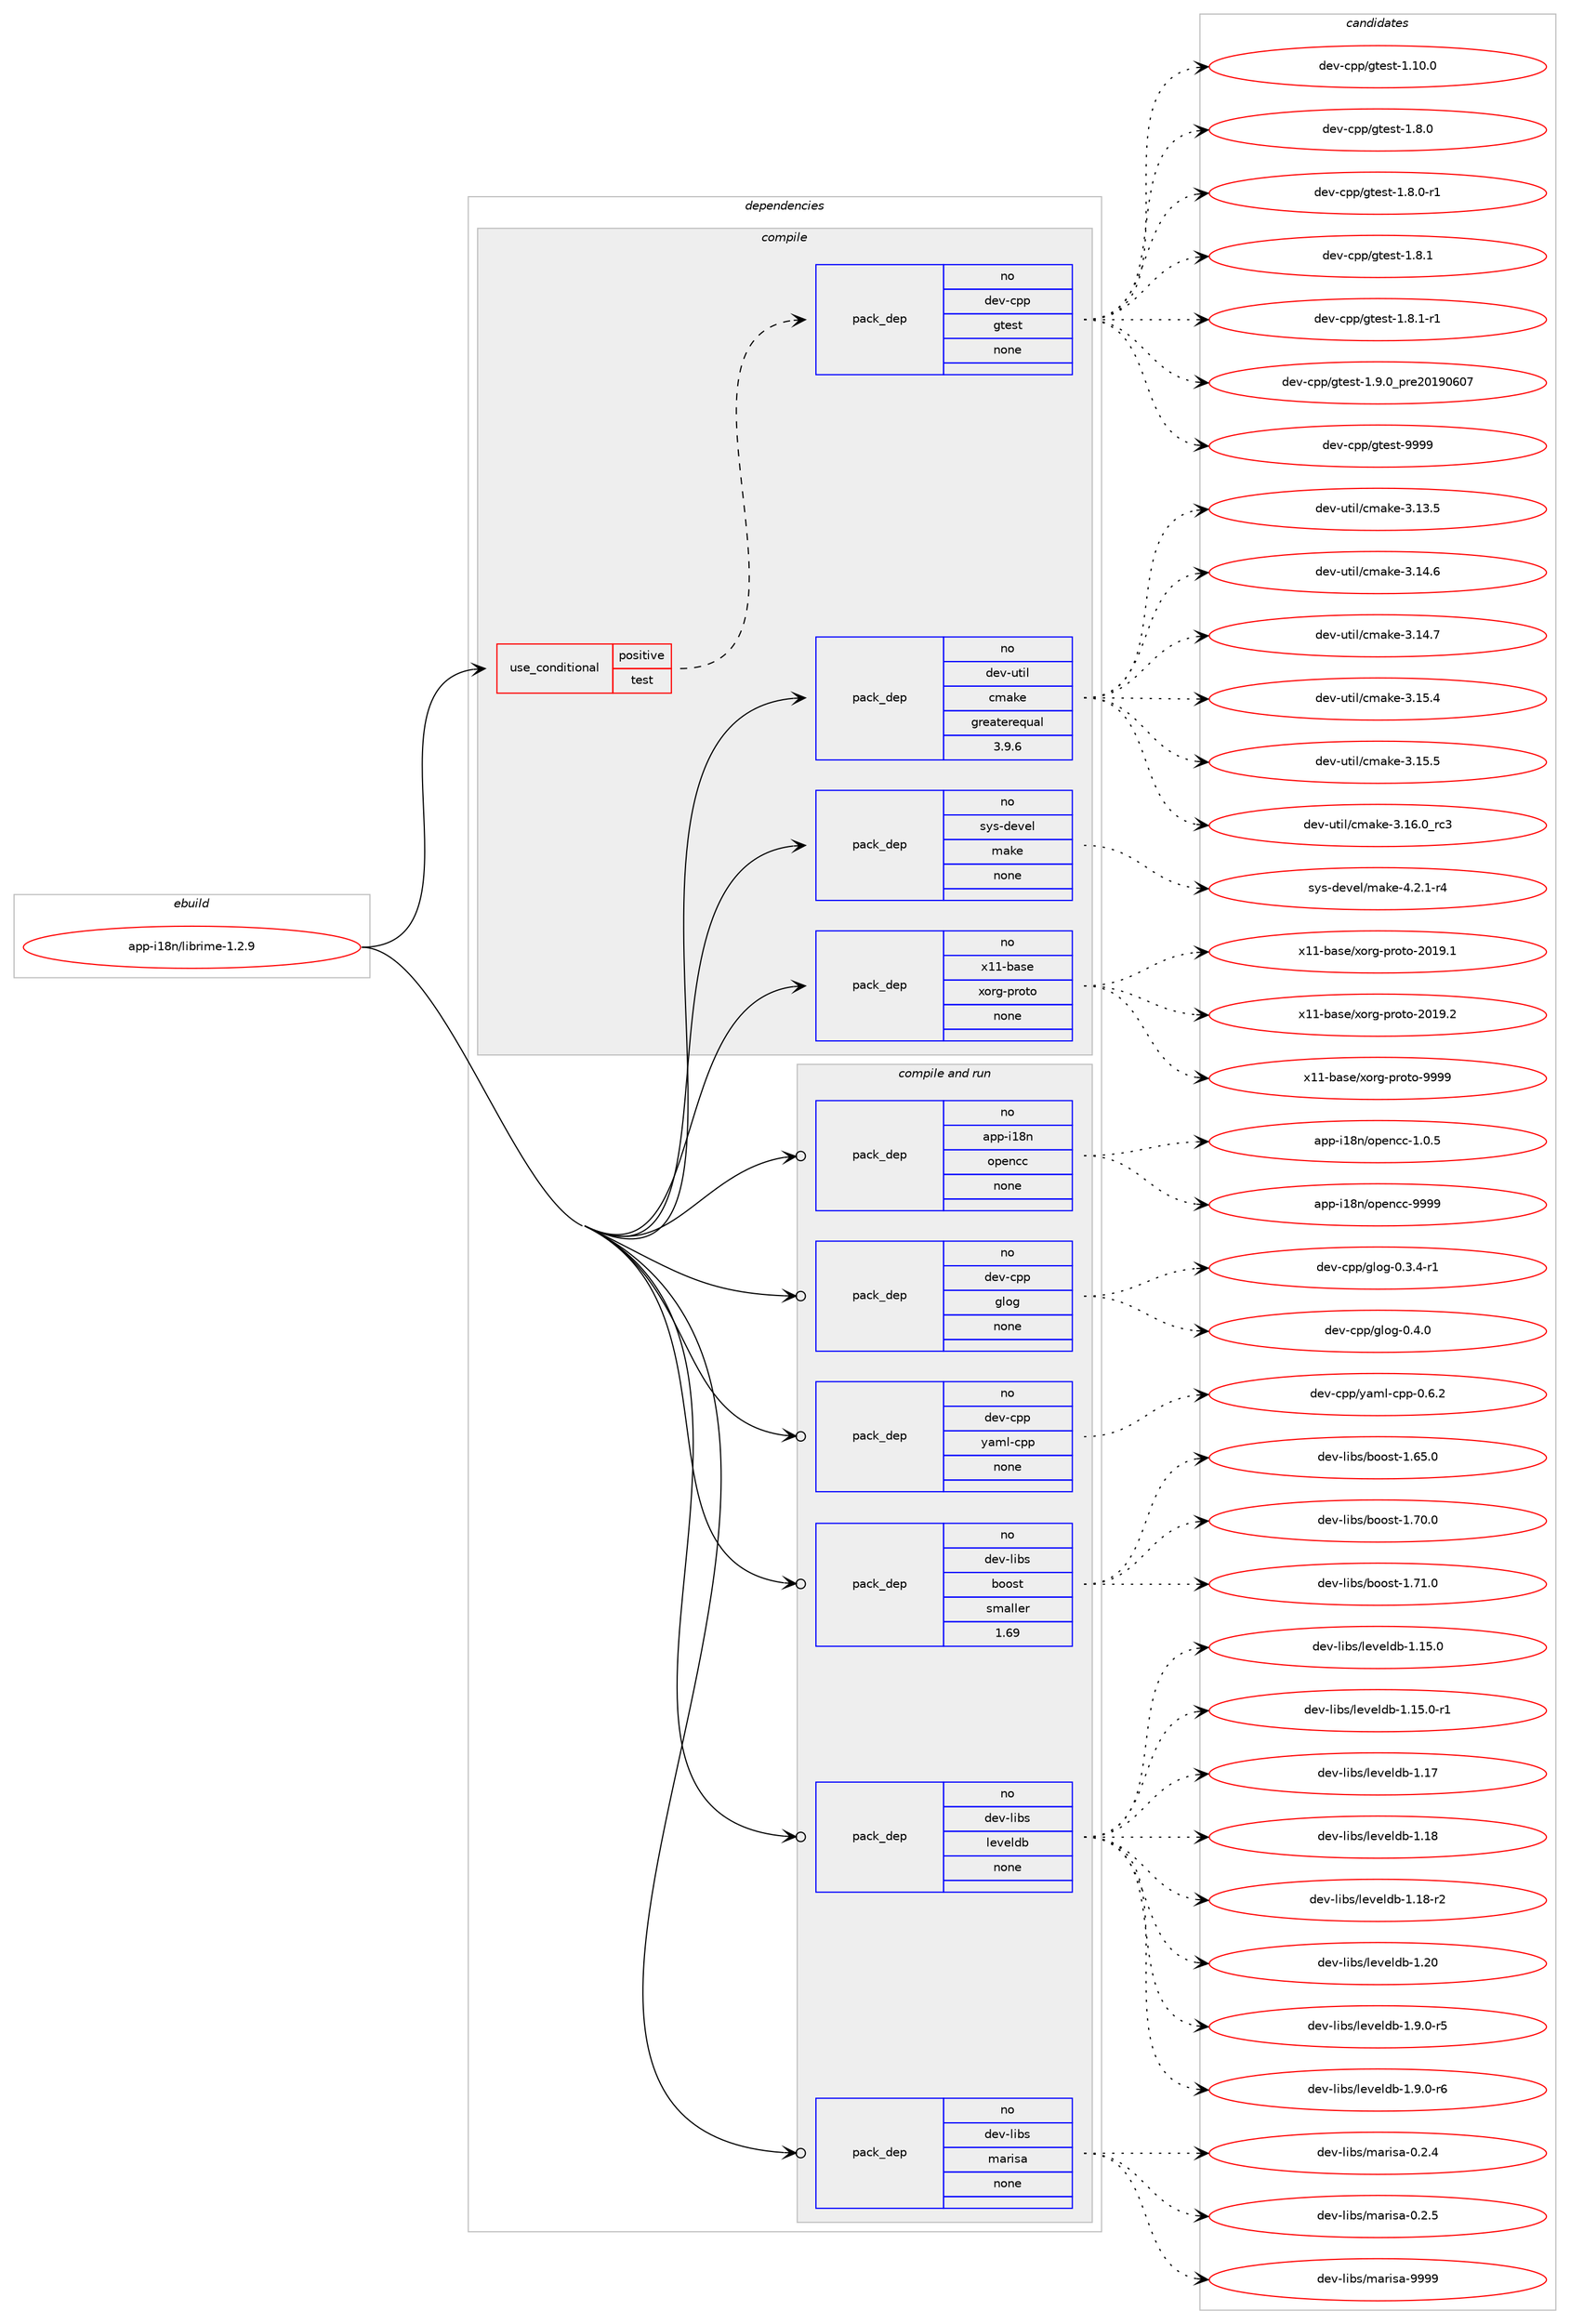 digraph prolog {

# *************
# Graph options
# *************

newrank=true;
concentrate=true;
compound=true;
graph [rankdir=LR,fontname=Helvetica,fontsize=10,ranksep=1.5];#, ranksep=2.5, nodesep=0.2];
edge  [arrowhead=vee];
node  [fontname=Helvetica,fontsize=10];

# **********
# The ebuild
# **********

subgraph cluster_leftcol {
color=gray;
rank=same;
label=<<i>ebuild</i>>;
id [label="app-i18n/librime-1.2.9", color=red, width=4, href="../app-i18n/librime-1.2.9.svg"];
}

# ****************
# The dependencies
# ****************

subgraph cluster_midcol {
color=gray;
label=<<i>dependencies</i>>;
subgraph cluster_compile {
fillcolor="#eeeeee";
style=filled;
label=<<i>compile</i>>;
subgraph cond118396 {
dependency495310 [label=<<TABLE BORDER="0" CELLBORDER="1" CELLSPACING="0" CELLPADDING="4"><TR><TD ROWSPAN="3" CELLPADDING="10">use_conditional</TD></TR><TR><TD>positive</TD></TR><TR><TD>test</TD></TR></TABLE>>, shape=none, color=red];
subgraph pack367992 {
dependency495311 [label=<<TABLE BORDER="0" CELLBORDER="1" CELLSPACING="0" CELLPADDING="4" WIDTH="220"><TR><TD ROWSPAN="6" CELLPADDING="30">pack_dep</TD></TR><TR><TD WIDTH="110">no</TD></TR><TR><TD>dev-cpp</TD></TR><TR><TD>gtest</TD></TR><TR><TD>none</TD></TR><TR><TD></TD></TR></TABLE>>, shape=none, color=blue];
}
dependency495310:e -> dependency495311:w [weight=20,style="dashed",arrowhead="vee"];
}
id:e -> dependency495310:w [weight=20,style="solid",arrowhead="vee"];
subgraph pack367993 {
dependency495312 [label=<<TABLE BORDER="0" CELLBORDER="1" CELLSPACING="0" CELLPADDING="4" WIDTH="220"><TR><TD ROWSPAN="6" CELLPADDING="30">pack_dep</TD></TR><TR><TD WIDTH="110">no</TD></TR><TR><TD>dev-util</TD></TR><TR><TD>cmake</TD></TR><TR><TD>greaterequal</TD></TR><TR><TD>3.9.6</TD></TR></TABLE>>, shape=none, color=blue];
}
id:e -> dependency495312:w [weight=20,style="solid",arrowhead="vee"];
subgraph pack367994 {
dependency495313 [label=<<TABLE BORDER="0" CELLBORDER="1" CELLSPACING="0" CELLPADDING="4" WIDTH="220"><TR><TD ROWSPAN="6" CELLPADDING="30">pack_dep</TD></TR><TR><TD WIDTH="110">no</TD></TR><TR><TD>sys-devel</TD></TR><TR><TD>make</TD></TR><TR><TD>none</TD></TR><TR><TD></TD></TR></TABLE>>, shape=none, color=blue];
}
id:e -> dependency495313:w [weight=20,style="solid",arrowhead="vee"];
subgraph pack367995 {
dependency495314 [label=<<TABLE BORDER="0" CELLBORDER="1" CELLSPACING="0" CELLPADDING="4" WIDTH="220"><TR><TD ROWSPAN="6" CELLPADDING="30">pack_dep</TD></TR><TR><TD WIDTH="110">no</TD></TR><TR><TD>x11-base</TD></TR><TR><TD>xorg-proto</TD></TR><TR><TD>none</TD></TR><TR><TD></TD></TR></TABLE>>, shape=none, color=blue];
}
id:e -> dependency495314:w [weight=20,style="solid",arrowhead="vee"];
}
subgraph cluster_compileandrun {
fillcolor="#eeeeee";
style=filled;
label=<<i>compile and run</i>>;
subgraph pack367996 {
dependency495315 [label=<<TABLE BORDER="0" CELLBORDER="1" CELLSPACING="0" CELLPADDING="4" WIDTH="220"><TR><TD ROWSPAN="6" CELLPADDING="30">pack_dep</TD></TR><TR><TD WIDTH="110">no</TD></TR><TR><TD>app-i18n</TD></TR><TR><TD>opencc</TD></TR><TR><TD>none</TD></TR><TR><TD></TD></TR></TABLE>>, shape=none, color=blue];
}
id:e -> dependency495315:w [weight=20,style="solid",arrowhead="odotvee"];
subgraph pack367997 {
dependency495316 [label=<<TABLE BORDER="0" CELLBORDER="1" CELLSPACING="0" CELLPADDING="4" WIDTH="220"><TR><TD ROWSPAN="6" CELLPADDING="30">pack_dep</TD></TR><TR><TD WIDTH="110">no</TD></TR><TR><TD>dev-cpp</TD></TR><TR><TD>glog</TD></TR><TR><TD>none</TD></TR><TR><TD></TD></TR></TABLE>>, shape=none, color=blue];
}
id:e -> dependency495316:w [weight=20,style="solid",arrowhead="odotvee"];
subgraph pack367998 {
dependency495317 [label=<<TABLE BORDER="0" CELLBORDER="1" CELLSPACING="0" CELLPADDING="4" WIDTH="220"><TR><TD ROWSPAN="6" CELLPADDING="30">pack_dep</TD></TR><TR><TD WIDTH="110">no</TD></TR><TR><TD>dev-cpp</TD></TR><TR><TD>yaml-cpp</TD></TR><TR><TD>none</TD></TR><TR><TD></TD></TR></TABLE>>, shape=none, color=blue];
}
id:e -> dependency495317:w [weight=20,style="solid",arrowhead="odotvee"];
subgraph pack367999 {
dependency495318 [label=<<TABLE BORDER="0" CELLBORDER="1" CELLSPACING="0" CELLPADDING="4" WIDTH="220"><TR><TD ROWSPAN="6" CELLPADDING="30">pack_dep</TD></TR><TR><TD WIDTH="110">no</TD></TR><TR><TD>dev-libs</TD></TR><TR><TD>boost</TD></TR><TR><TD>smaller</TD></TR><TR><TD>1.69</TD></TR></TABLE>>, shape=none, color=blue];
}
id:e -> dependency495318:w [weight=20,style="solid",arrowhead="odotvee"];
subgraph pack368000 {
dependency495319 [label=<<TABLE BORDER="0" CELLBORDER="1" CELLSPACING="0" CELLPADDING="4" WIDTH="220"><TR><TD ROWSPAN="6" CELLPADDING="30">pack_dep</TD></TR><TR><TD WIDTH="110">no</TD></TR><TR><TD>dev-libs</TD></TR><TR><TD>leveldb</TD></TR><TR><TD>none</TD></TR><TR><TD></TD></TR></TABLE>>, shape=none, color=blue];
}
id:e -> dependency495319:w [weight=20,style="solid",arrowhead="odotvee"];
subgraph pack368001 {
dependency495320 [label=<<TABLE BORDER="0" CELLBORDER="1" CELLSPACING="0" CELLPADDING="4" WIDTH="220"><TR><TD ROWSPAN="6" CELLPADDING="30">pack_dep</TD></TR><TR><TD WIDTH="110">no</TD></TR><TR><TD>dev-libs</TD></TR><TR><TD>marisa</TD></TR><TR><TD>none</TD></TR><TR><TD></TD></TR></TABLE>>, shape=none, color=blue];
}
id:e -> dependency495320:w [weight=20,style="solid",arrowhead="odotvee"];
}
subgraph cluster_run {
fillcolor="#eeeeee";
style=filled;
label=<<i>run</i>>;
}
}

# **************
# The candidates
# **************

subgraph cluster_choices {
rank=same;
color=gray;
label=<<i>candidates</i>>;

subgraph choice367992 {
color=black;
nodesep=1;
choice10010111845991121124710311610111511645494649484648 [label="dev-cpp/gtest-1.10.0", color=red, width=4,href="../dev-cpp/gtest-1.10.0.svg"];
choice100101118459911211247103116101115116454946564648 [label="dev-cpp/gtest-1.8.0", color=red, width=4,href="../dev-cpp/gtest-1.8.0.svg"];
choice1001011184599112112471031161011151164549465646484511449 [label="dev-cpp/gtest-1.8.0-r1", color=red, width=4,href="../dev-cpp/gtest-1.8.0-r1.svg"];
choice100101118459911211247103116101115116454946564649 [label="dev-cpp/gtest-1.8.1", color=red, width=4,href="../dev-cpp/gtest-1.8.1.svg"];
choice1001011184599112112471031161011151164549465646494511449 [label="dev-cpp/gtest-1.8.1-r1", color=red, width=4,href="../dev-cpp/gtest-1.8.1-r1.svg"];
choice100101118459911211247103116101115116454946574648951121141015048495748544855 [label="dev-cpp/gtest-1.9.0_pre20190607", color=red, width=4,href="../dev-cpp/gtest-1.9.0_pre20190607.svg"];
choice1001011184599112112471031161011151164557575757 [label="dev-cpp/gtest-9999", color=red, width=4,href="../dev-cpp/gtest-9999.svg"];
dependency495311:e -> choice10010111845991121124710311610111511645494649484648:w [style=dotted,weight="100"];
dependency495311:e -> choice100101118459911211247103116101115116454946564648:w [style=dotted,weight="100"];
dependency495311:e -> choice1001011184599112112471031161011151164549465646484511449:w [style=dotted,weight="100"];
dependency495311:e -> choice100101118459911211247103116101115116454946564649:w [style=dotted,weight="100"];
dependency495311:e -> choice1001011184599112112471031161011151164549465646494511449:w [style=dotted,weight="100"];
dependency495311:e -> choice100101118459911211247103116101115116454946574648951121141015048495748544855:w [style=dotted,weight="100"];
dependency495311:e -> choice1001011184599112112471031161011151164557575757:w [style=dotted,weight="100"];
}
subgraph choice367993 {
color=black;
nodesep=1;
choice1001011184511711610510847991099710710145514649514653 [label="dev-util/cmake-3.13.5", color=red, width=4,href="../dev-util/cmake-3.13.5.svg"];
choice1001011184511711610510847991099710710145514649524654 [label="dev-util/cmake-3.14.6", color=red, width=4,href="../dev-util/cmake-3.14.6.svg"];
choice1001011184511711610510847991099710710145514649524655 [label="dev-util/cmake-3.14.7", color=red, width=4,href="../dev-util/cmake-3.14.7.svg"];
choice1001011184511711610510847991099710710145514649534652 [label="dev-util/cmake-3.15.4", color=red, width=4,href="../dev-util/cmake-3.15.4.svg"];
choice1001011184511711610510847991099710710145514649534653 [label="dev-util/cmake-3.15.5", color=red, width=4,href="../dev-util/cmake-3.15.5.svg"];
choice1001011184511711610510847991099710710145514649544648951149951 [label="dev-util/cmake-3.16.0_rc3", color=red, width=4,href="../dev-util/cmake-3.16.0_rc3.svg"];
dependency495312:e -> choice1001011184511711610510847991099710710145514649514653:w [style=dotted,weight="100"];
dependency495312:e -> choice1001011184511711610510847991099710710145514649524654:w [style=dotted,weight="100"];
dependency495312:e -> choice1001011184511711610510847991099710710145514649524655:w [style=dotted,weight="100"];
dependency495312:e -> choice1001011184511711610510847991099710710145514649534652:w [style=dotted,weight="100"];
dependency495312:e -> choice1001011184511711610510847991099710710145514649534653:w [style=dotted,weight="100"];
dependency495312:e -> choice1001011184511711610510847991099710710145514649544648951149951:w [style=dotted,weight="100"];
}
subgraph choice367994 {
color=black;
nodesep=1;
choice1151211154510010111810110847109971071014552465046494511452 [label="sys-devel/make-4.2.1-r4", color=red, width=4,href="../sys-devel/make-4.2.1-r4.svg"];
dependency495313:e -> choice1151211154510010111810110847109971071014552465046494511452:w [style=dotted,weight="100"];
}
subgraph choice367995 {
color=black;
nodesep=1;
choice1204949459897115101471201111141034511211411111611145504849574649 [label="x11-base/xorg-proto-2019.1", color=red, width=4,href="../x11-base/xorg-proto-2019.1.svg"];
choice1204949459897115101471201111141034511211411111611145504849574650 [label="x11-base/xorg-proto-2019.2", color=red, width=4,href="../x11-base/xorg-proto-2019.2.svg"];
choice120494945989711510147120111114103451121141111161114557575757 [label="x11-base/xorg-proto-9999", color=red, width=4,href="../x11-base/xorg-proto-9999.svg"];
dependency495314:e -> choice1204949459897115101471201111141034511211411111611145504849574649:w [style=dotted,weight="100"];
dependency495314:e -> choice1204949459897115101471201111141034511211411111611145504849574650:w [style=dotted,weight="100"];
dependency495314:e -> choice120494945989711510147120111114103451121141111161114557575757:w [style=dotted,weight="100"];
}
subgraph choice367996 {
color=black;
nodesep=1;
choice97112112451054956110471111121011109999454946484653 [label="app-i18n/opencc-1.0.5", color=red, width=4,href="../app-i18n/opencc-1.0.5.svg"];
choice971121124510549561104711111210111099994557575757 [label="app-i18n/opencc-9999", color=red, width=4,href="../app-i18n/opencc-9999.svg"];
dependency495315:e -> choice97112112451054956110471111121011109999454946484653:w [style=dotted,weight="100"];
dependency495315:e -> choice971121124510549561104711111210111099994557575757:w [style=dotted,weight="100"];
}
subgraph choice367997 {
color=black;
nodesep=1;
choice1001011184599112112471031081111034548465146524511449 [label="dev-cpp/glog-0.3.4-r1", color=red, width=4,href="../dev-cpp/glog-0.3.4-r1.svg"];
choice100101118459911211247103108111103454846524648 [label="dev-cpp/glog-0.4.0", color=red, width=4,href="../dev-cpp/glog-0.4.0.svg"];
dependency495316:e -> choice1001011184599112112471031081111034548465146524511449:w [style=dotted,weight="100"];
dependency495316:e -> choice100101118459911211247103108111103454846524648:w [style=dotted,weight="100"];
}
subgraph choice367998 {
color=black;
nodesep=1;
choice100101118459911211247121971091084599112112454846544650 [label="dev-cpp/yaml-cpp-0.6.2", color=red, width=4,href="../dev-cpp/yaml-cpp-0.6.2.svg"];
dependency495317:e -> choice100101118459911211247121971091084599112112454846544650:w [style=dotted,weight="100"];
}
subgraph choice367999 {
color=black;
nodesep=1;
choice1001011184510810598115479811111111511645494654534648 [label="dev-libs/boost-1.65.0", color=red, width=4,href="../dev-libs/boost-1.65.0.svg"];
choice1001011184510810598115479811111111511645494655484648 [label="dev-libs/boost-1.70.0", color=red, width=4,href="../dev-libs/boost-1.70.0.svg"];
choice1001011184510810598115479811111111511645494655494648 [label="dev-libs/boost-1.71.0", color=red, width=4,href="../dev-libs/boost-1.71.0.svg"];
dependency495318:e -> choice1001011184510810598115479811111111511645494654534648:w [style=dotted,weight="100"];
dependency495318:e -> choice1001011184510810598115479811111111511645494655484648:w [style=dotted,weight="100"];
dependency495318:e -> choice1001011184510810598115479811111111511645494655494648:w [style=dotted,weight="100"];
}
subgraph choice368000 {
color=black;
nodesep=1;
choice1001011184510810598115471081011181011081009845494649534648 [label="dev-libs/leveldb-1.15.0", color=red, width=4,href="../dev-libs/leveldb-1.15.0.svg"];
choice10010111845108105981154710810111810110810098454946495346484511449 [label="dev-libs/leveldb-1.15.0-r1", color=red, width=4,href="../dev-libs/leveldb-1.15.0-r1.svg"];
choice100101118451081059811547108101118101108100984549464955 [label="dev-libs/leveldb-1.17", color=red, width=4,href="../dev-libs/leveldb-1.17.svg"];
choice100101118451081059811547108101118101108100984549464956 [label="dev-libs/leveldb-1.18", color=red, width=4,href="../dev-libs/leveldb-1.18.svg"];
choice1001011184510810598115471081011181011081009845494649564511450 [label="dev-libs/leveldb-1.18-r2", color=red, width=4,href="../dev-libs/leveldb-1.18-r2.svg"];
choice100101118451081059811547108101118101108100984549465048 [label="dev-libs/leveldb-1.20", color=red, width=4,href="../dev-libs/leveldb-1.20.svg"];
choice100101118451081059811547108101118101108100984549465746484511453 [label="dev-libs/leveldb-1.9.0-r5", color=red, width=4,href="../dev-libs/leveldb-1.9.0-r5.svg"];
choice100101118451081059811547108101118101108100984549465746484511454 [label="dev-libs/leveldb-1.9.0-r6", color=red, width=4,href="../dev-libs/leveldb-1.9.0-r6.svg"];
dependency495319:e -> choice1001011184510810598115471081011181011081009845494649534648:w [style=dotted,weight="100"];
dependency495319:e -> choice10010111845108105981154710810111810110810098454946495346484511449:w [style=dotted,weight="100"];
dependency495319:e -> choice100101118451081059811547108101118101108100984549464955:w [style=dotted,weight="100"];
dependency495319:e -> choice100101118451081059811547108101118101108100984549464956:w [style=dotted,weight="100"];
dependency495319:e -> choice1001011184510810598115471081011181011081009845494649564511450:w [style=dotted,weight="100"];
dependency495319:e -> choice100101118451081059811547108101118101108100984549465048:w [style=dotted,weight="100"];
dependency495319:e -> choice100101118451081059811547108101118101108100984549465746484511453:w [style=dotted,weight="100"];
dependency495319:e -> choice100101118451081059811547108101118101108100984549465746484511454:w [style=dotted,weight="100"];
}
subgraph choice368001 {
color=black;
nodesep=1;
choice1001011184510810598115471099711410511597454846504652 [label="dev-libs/marisa-0.2.4", color=red, width=4,href="../dev-libs/marisa-0.2.4.svg"];
choice1001011184510810598115471099711410511597454846504653 [label="dev-libs/marisa-0.2.5", color=red, width=4,href="../dev-libs/marisa-0.2.5.svg"];
choice10010111845108105981154710997114105115974557575757 [label="dev-libs/marisa-9999", color=red, width=4,href="../dev-libs/marisa-9999.svg"];
dependency495320:e -> choice1001011184510810598115471099711410511597454846504652:w [style=dotted,weight="100"];
dependency495320:e -> choice1001011184510810598115471099711410511597454846504653:w [style=dotted,weight="100"];
dependency495320:e -> choice10010111845108105981154710997114105115974557575757:w [style=dotted,weight="100"];
}
}

}
